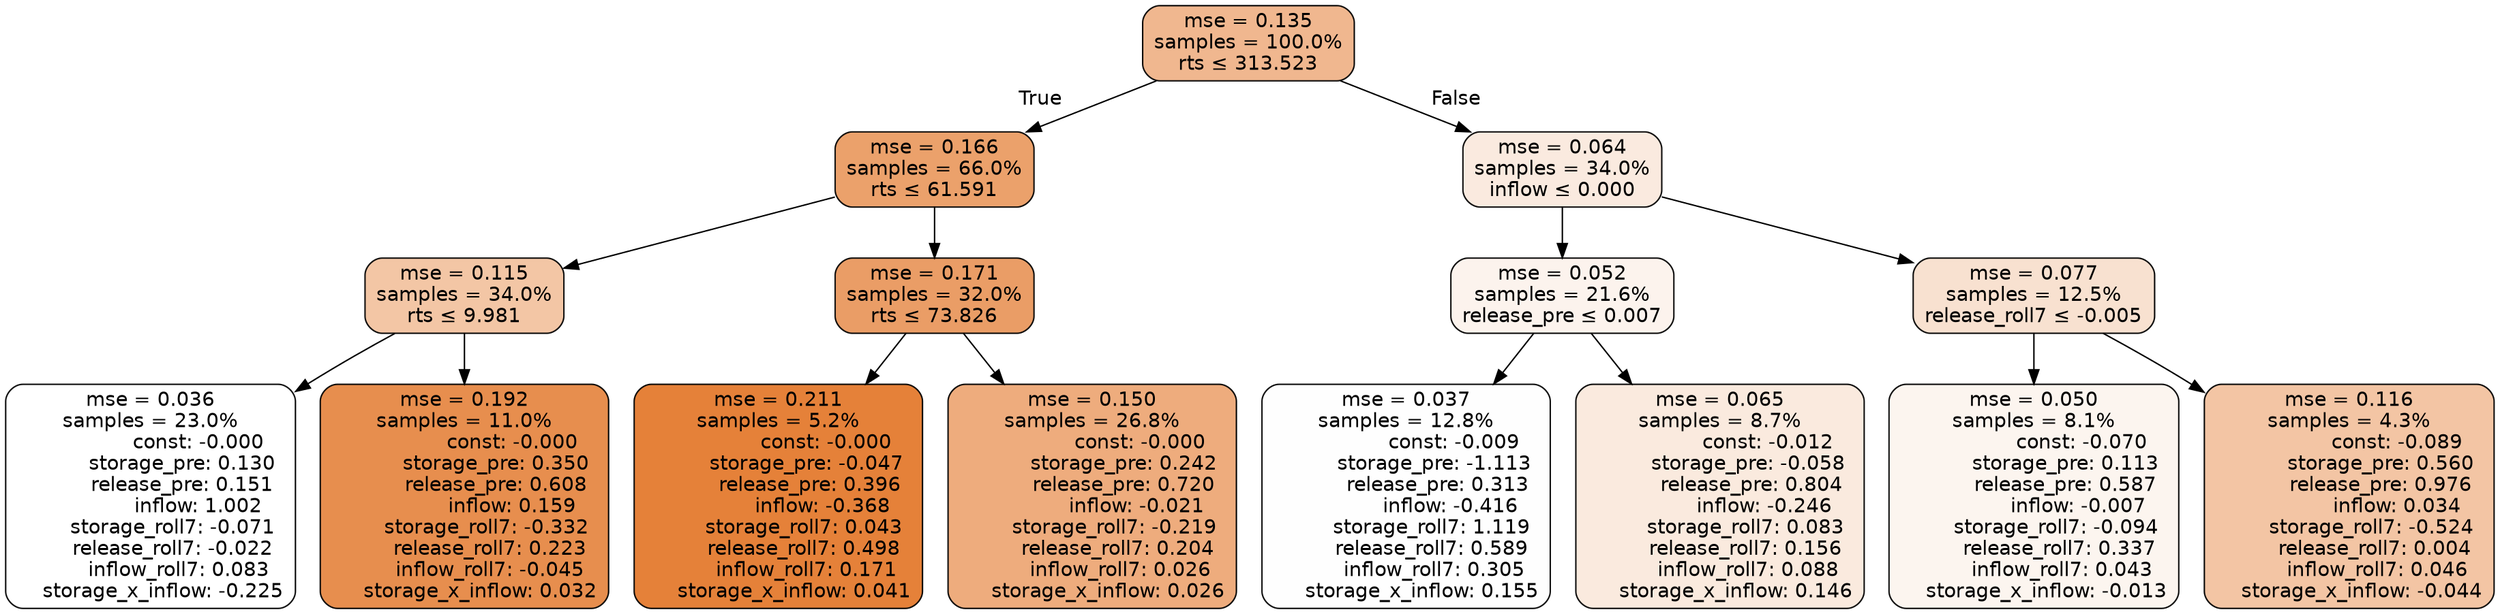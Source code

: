 digraph tree {
bgcolor="transparent"
node [shape=rectangle, style="filled, rounded", color="black", fontname=helvetica] ;
edge [fontname=helvetica] ;
	"0" [label="mse = 0.135
samples = 100.0%
rts &le; 313.523", fillcolor="#f0b78f"]
	"1" [label="mse = 0.166
samples = 66.0%
rts &le; 61.591", fillcolor="#eba16b"]
	"2" [label="mse = 0.115
samples = 34.0%
rts &le; 9.981", fillcolor="#f3c6a5"]
	"3" [label="mse = 0.036
samples = 23.0%
               const: -0.000
          storage_pre: 0.130
          release_pre: 0.151
               inflow: 1.002
       storage_roll7: -0.071
       release_roll7: -0.022
         inflow_roll7: 0.083
    storage_x_inflow: -0.225", fillcolor="#ffffff"]
	"4" [label="mse = 0.192
samples = 11.0%
               const: -0.000
          storage_pre: 0.350
          release_pre: 0.608
               inflow: 0.159
       storage_roll7: -0.332
        release_roll7: 0.223
        inflow_roll7: -0.045
     storage_x_inflow: 0.032", fillcolor="#e78e4e"]
	"5" [label="mse = 0.171
samples = 32.0%
rts &le; 73.826", fillcolor="#ea9d66"]
	"6" [label="mse = 0.211
samples = 5.2%
               const: -0.000
         storage_pre: -0.047
          release_pre: 0.396
              inflow: -0.368
        storage_roll7: 0.043
        release_roll7: 0.498
         inflow_roll7: 0.171
     storage_x_inflow: 0.041", fillcolor="#e58139"]
	"7" [label="mse = 0.150
samples = 26.8%
               const: -0.000
          storage_pre: 0.242
          release_pre: 0.720
              inflow: -0.021
       storage_roll7: -0.219
        release_roll7: 0.204
         inflow_roll7: 0.026
     storage_x_inflow: 0.026", fillcolor="#eeac7d"]
	"8" [label="mse = 0.064
samples = 34.0%
inflow &le; 0.000", fillcolor="#faeadf"]
	"9" [label="mse = 0.052
samples = 21.6%
release_pre &le; 0.007", fillcolor="#fcf3ed"]
	"10" [label="mse = 0.037
samples = 12.8%
               const: -0.009
         storage_pre: -1.113
          release_pre: 0.313
              inflow: -0.416
        storage_roll7: 1.119
        release_roll7: 0.589
         inflow_roll7: 0.305
     storage_x_inflow: 0.155", fillcolor="#fefefe"]
	"11" [label="mse = 0.065
samples = 8.7%
               const: -0.012
         storage_pre: -0.058
          release_pre: 0.804
              inflow: -0.246
        storage_roll7: 0.083
        release_roll7: 0.156
         inflow_roll7: 0.088
     storage_x_inflow: 0.146", fillcolor="#faeade"]
	"12" [label="mse = 0.077
samples = 12.5%
release_roll7 &le; -0.005", fillcolor="#f8e1d0"]
	"13" [label="mse = 0.050
samples = 8.1%
               const: -0.070
          storage_pre: 0.113
          release_pre: 0.587
              inflow: -0.007
       storage_roll7: -0.094
        release_roll7: 0.337
         inflow_roll7: 0.043
    storage_x_inflow: -0.013", fillcolor="#fcf5ef"]
	"14" [label="mse = 0.116
samples = 4.3%
               const: -0.089
          storage_pre: 0.560
          release_pre: 0.976
               inflow: 0.034
       storage_roll7: -0.524
        release_roll7: 0.004
         inflow_roll7: 0.046
    storage_x_inflow: -0.044", fillcolor="#f3c5a4"]

	"0" -> "1" [labeldistance=2.5, labelangle=45, headlabel="True"]
	"1" -> "2"
	"2" -> "3"
	"2" -> "4"
	"1" -> "5"
	"5" -> "6"
	"5" -> "7"
	"0" -> "8" [labeldistance=2.5, labelangle=-45, headlabel="False"]
	"8" -> "9"
	"9" -> "10"
	"9" -> "11"
	"8" -> "12"
	"12" -> "13"
	"12" -> "14"
}